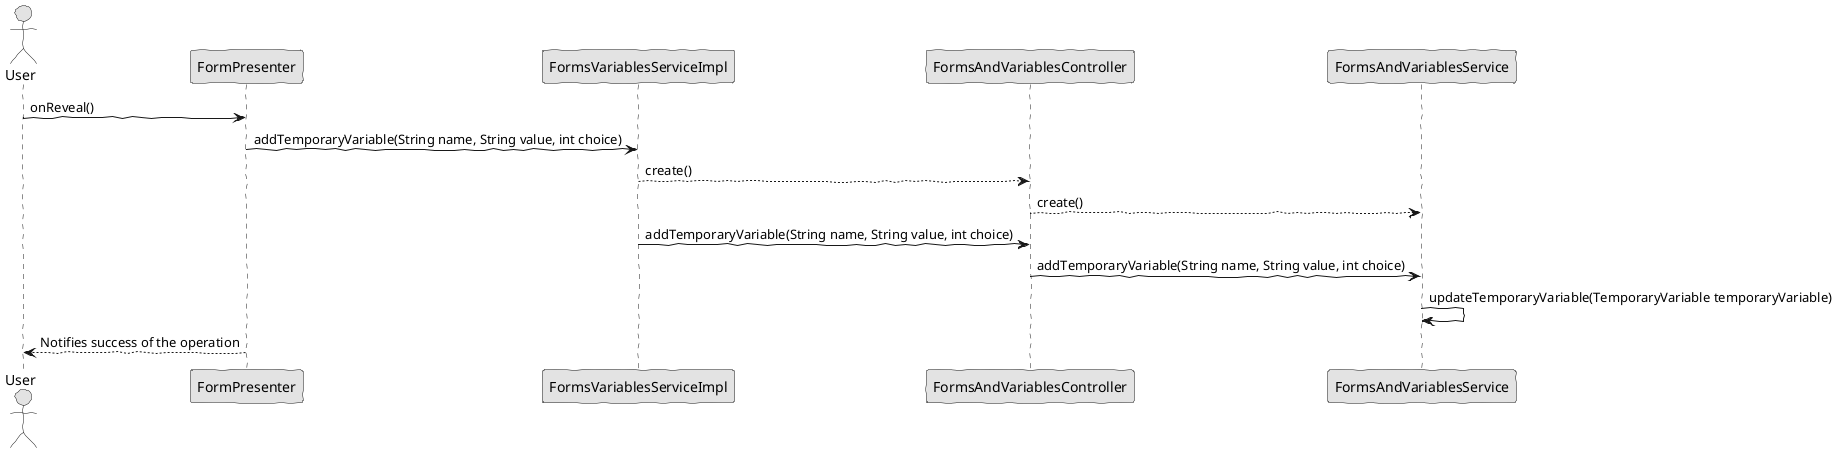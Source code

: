 @startuml Diogo
skinparam handwritten true
skinparam monochrome true
skinparam packageStyle rect
skinparam defaultFontName FG Virgil
skinparam shadowing false
actor User
User->FormPresenter: onReveal()
FormPresenter->FormsVariablesServiceImpl: addTemporaryVariable(String name, String value, int choice)
FormsVariablesServiceImpl-->FormsAndVariablesController:create()
FormsAndVariablesController-->FormsAndVariablesService:create()
FormsVariablesServiceImpl->FormsAndVariablesController:addTemporaryVariable(String name, String value, int choice)
FormsAndVariablesController->FormsAndVariablesService:addTemporaryVariable(String name, String value, int choice)
FormsAndVariablesService->FormsAndVariablesService:updateTemporaryVariable(TemporaryVariable temporaryVariable)
FormPresenter-->User: Notifies success of the operation

@enduml